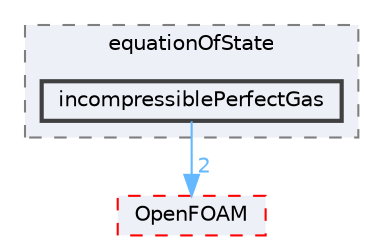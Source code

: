 digraph "src/thermophysicalModels/specie/equationOfState/incompressiblePerfectGas"
{
 // LATEX_PDF_SIZE
  bgcolor="transparent";
  edge [fontname=Helvetica,fontsize=10,labelfontname=Helvetica,labelfontsize=10];
  node [fontname=Helvetica,fontsize=10,shape=box,height=0.2,width=0.4];
  compound=true
  subgraph clusterdir_f6178c4a32c891ac3a18c9e9fb558e23 {
    graph [ bgcolor="#edf0f7", pencolor="grey50", label="equationOfState", fontname=Helvetica,fontsize=10 style="filled,dashed", URL="dir_f6178c4a32c891ac3a18c9e9fb558e23.html",tooltip=""]
  dir_cd8bdde646702e669c61c41743d3d30c [label="incompressiblePerfectGas", fillcolor="#edf0f7", color="grey25", style="filled,bold", URL="dir_cd8bdde646702e669c61c41743d3d30c.html",tooltip=""];
  }
  dir_c5473ff19b20e6ec4dfe5c310b3778a8 [label="OpenFOAM", fillcolor="#edf0f7", color="red", style="filled,dashed", URL="dir_c5473ff19b20e6ec4dfe5c310b3778a8.html",tooltip=""];
  dir_cd8bdde646702e669c61c41743d3d30c->dir_c5473ff19b20e6ec4dfe5c310b3778a8 [headlabel="2", labeldistance=1.5 headhref="dir_001827_002695.html" href="dir_001827_002695.html" color="steelblue1" fontcolor="steelblue1"];
}
